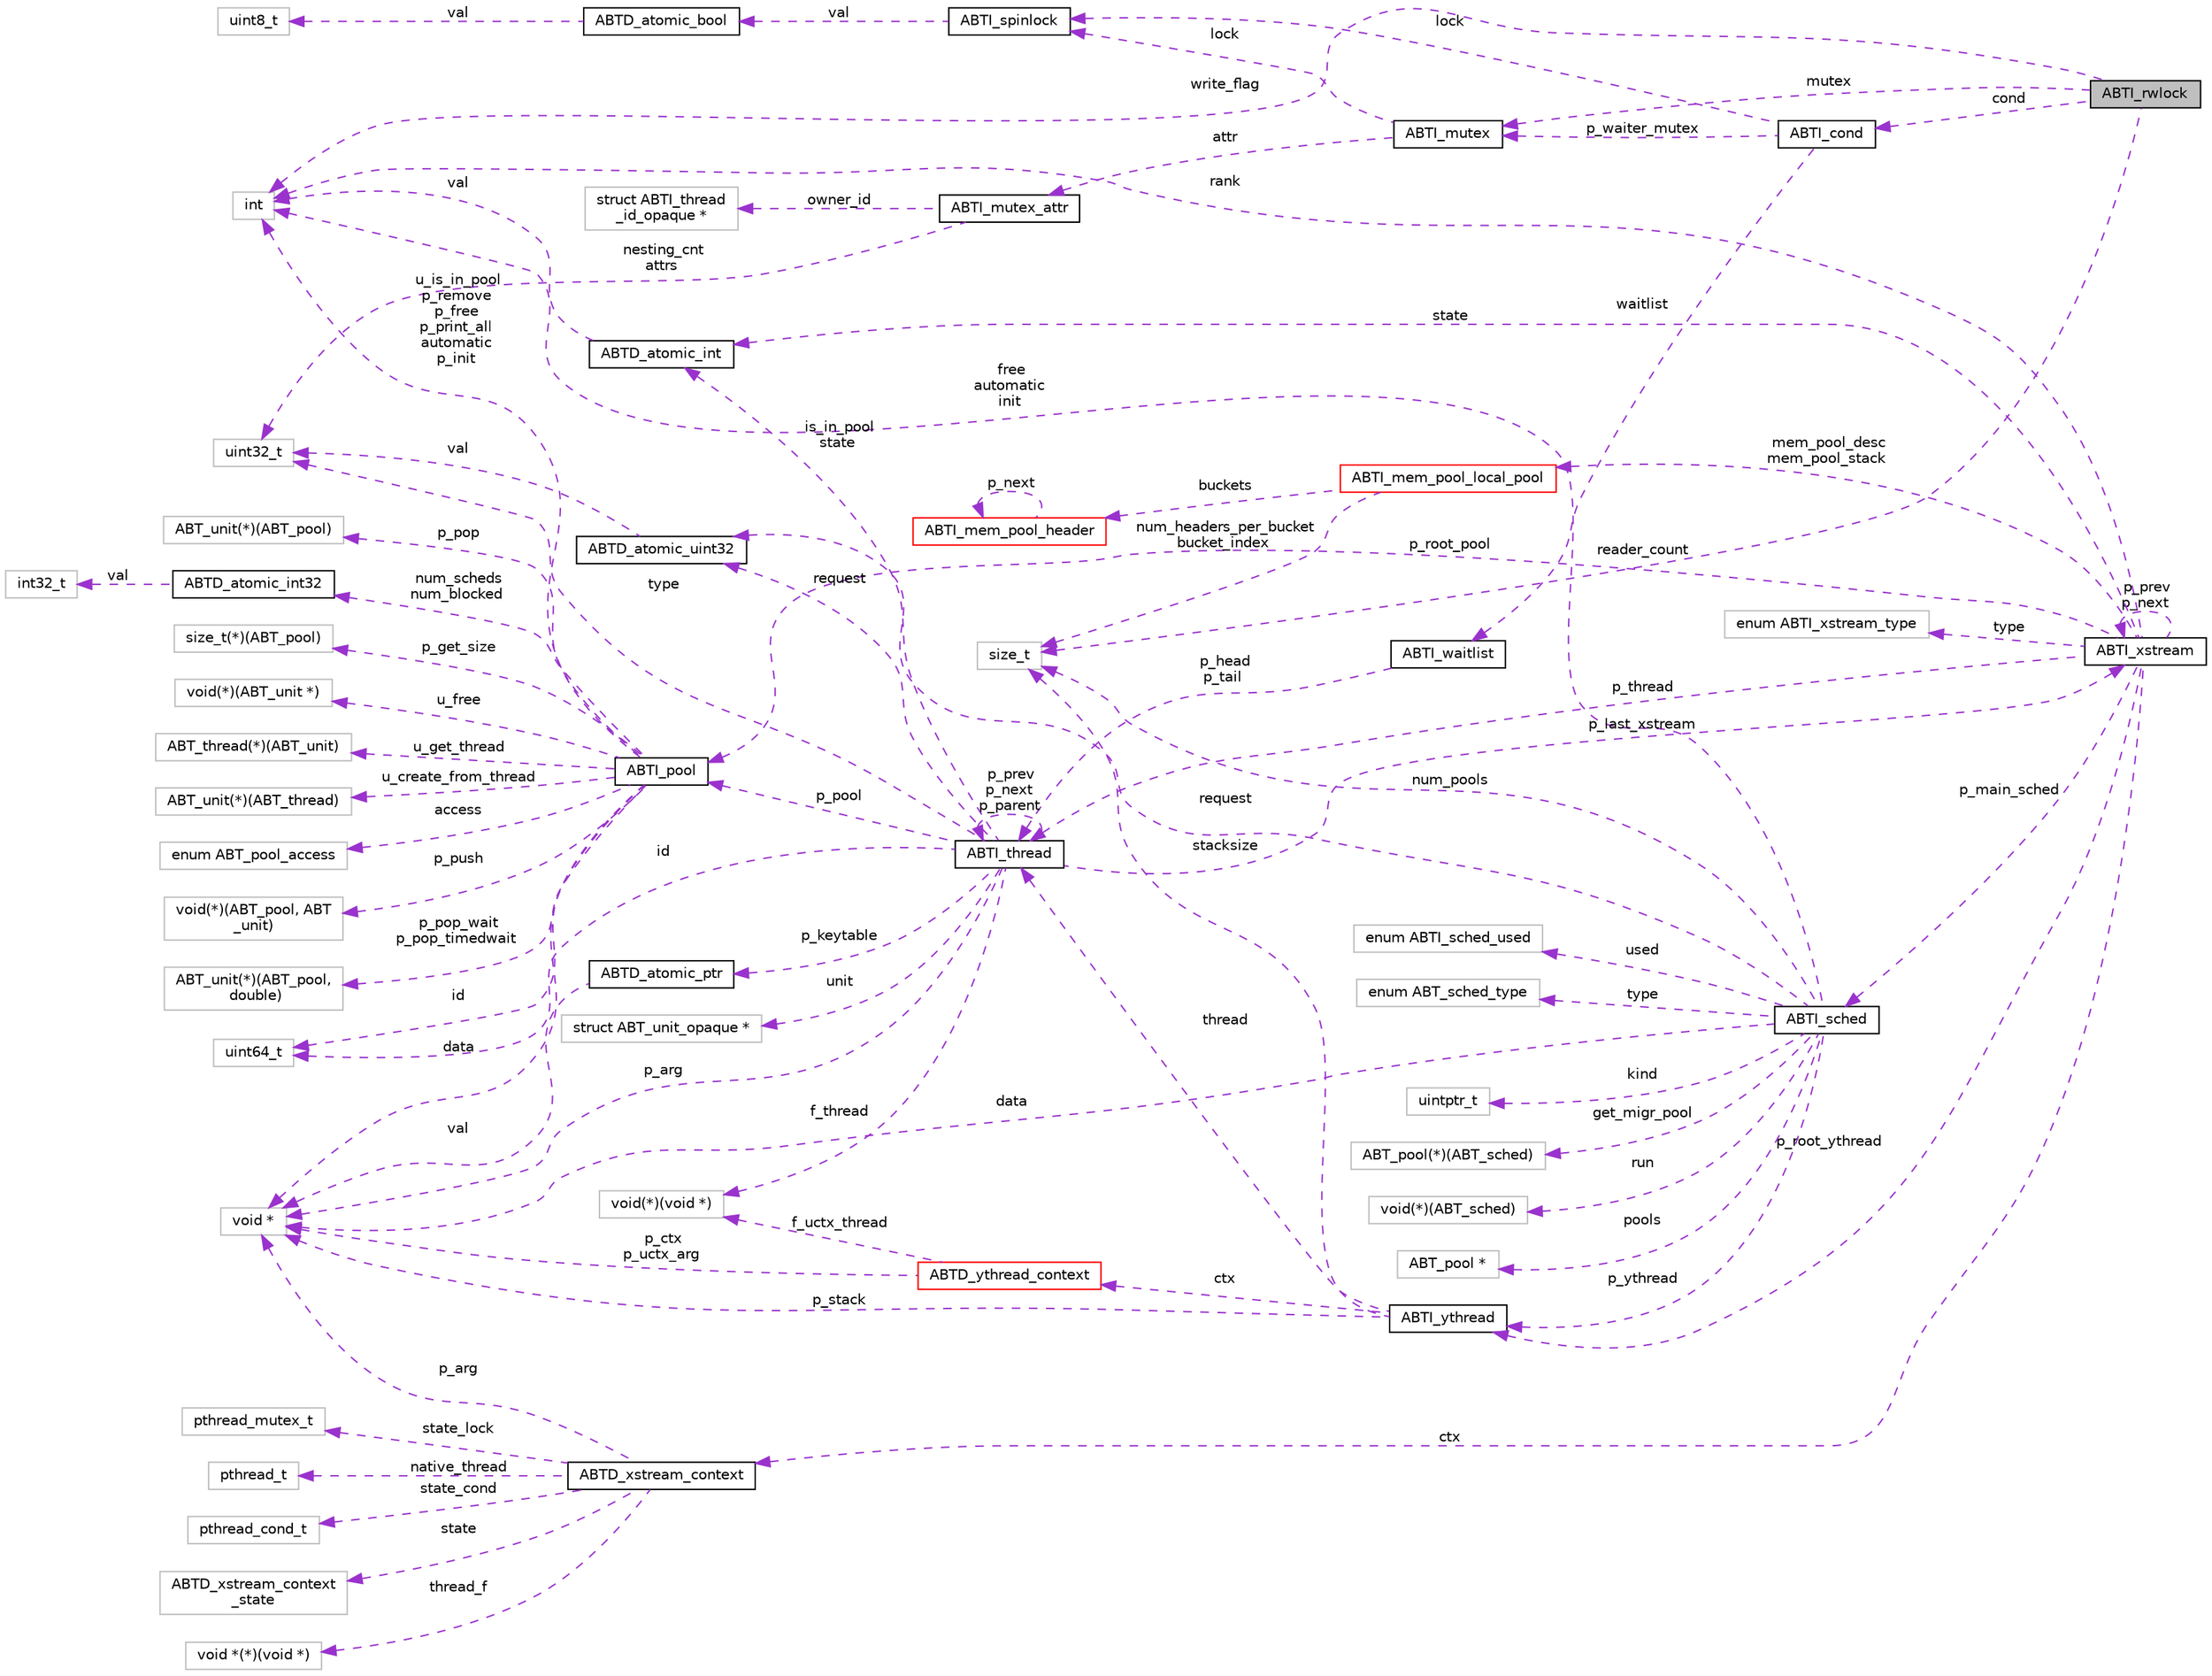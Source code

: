 digraph "ABTI_rwlock"
{
  edge [fontname="Helvetica",fontsize="10",labelfontname="Helvetica",labelfontsize="10"];
  node [fontname="Helvetica",fontsize="10",shape=record];
  rankdir="LR";
  Node1 [label="ABTI_rwlock",height=0.2,width=0.4,color="black", fillcolor="grey75", style="filled" fontcolor="black"];
  Node2 -> Node1 [dir="back",color="darkorchid3",fontsize="10",style="dashed",label=" mutex" ,fontname="Helvetica"];
  Node2 [label="ABTI_mutex",height=0.2,width=0.4,color="black", fillcolor="white", style="filled",URL="$d5/d57/structABTI__mutex.html"];
  Node3 -> Node2 [dir="back",color="darkorchid3",fontsize="10",style="dashed",label=" lock" ,fontname="Helvetica"];
  Node3 [label="ABTI_spinlock",height=0.2,width=0.4,color="black", fillcolor="white", style="filled",URL="$dc/d81/structABTI__spinlock.html"];
  Node4 -> Node3 [dir="back",color="darkorchid3",fontsize="10",style="dashed",label=" val" ,fontname="Helvetica"];
  Node4 [label="ABTD_atomic_bool",height=0.2,width=0.4,color="black", fillcolor="white", style="filled",URL="$df/d2c/structABTD__atomic__bool.html"];
  Node5 -> Node4 [dir="back",color="darkorchid3",fontsize="10",style="dashed",label=" val" ,fontname="Helvetica"];
  Node5 [label="uint8_t",height=0.2,width=0.4,color="grey75", fillcolor="white", style="filled"];
  Node6 -> Node2 [dir="back",color="darkorchid3",fontsize="10",style="dashed",label=" attr" ,fontname="Helvetica"];
  Node6 [label="ABTI_mutex_attr",height=0.2,width=0.4,color="black", fillcolor="white", style="filled",URL="$df/de7/structABTI__mutex__attr.html"];
  Node7 -> Node6 [dir="back",color="darkorchid3",fontsize="10",style="dashed",label=" nesting_cnt\nattrs" ,fontname="Helvetica"];
  Node7 [label="uint32_t",height=0.2,width=0.4,color="grey75", fillcolor="white", style="filled"];
  Node8 -> Node6 [dir="back",color="darkorchid3",fontsize="10",style="dashed",label=" owner_id" ,fontname="Helvetica"];
  Node8 [label="struct ABTI_thread\l_id_opaque *",height=0.2,width=0.4,color="grey75", fillcolor="white", style="filled"];
  Node9 -> Node1 [dir="back",color="darkorchid3",fontsize="10",style="dashed",label=" cond" ,fontname="Helvetica"];
  Node9 [label="ABTI_cond",height=0.2,width=0.4,color="black", fillcolor="white", style="filled",URL="$d6/d10/structABTI__cond.html"];
  Node2 -> Node9 [dir="back",color="darkorchid3",fontsize="10",style="dashed",label=" p_waiter_mutex" ,fontname="Helvetica"];
  Node3 -> Node9 [dir="back",color="darkorchid3",fontsize="10",style="dashed",label=" lock" ,fontname="Helvetica"];
  Node10 -> Node9 [dir="back",color="darkorchid3",fontsize="10",style="dashed",label=" waitlist" ,fontname="Helvetica"];
  Node10 [label="ABTI_waitlist",height=0.2,width=0.4,color="black", fillcolor="white", style="filled",URL="$dd/d00/structABTI__waitlist.html"];
  Node11 -> Node10 [dir="back",color="darkorchid3",fontsize="10",style="dashed",label=" p_head\np_tail" ,fontname="Helvetica"];
  Node11 [label="ABTI_thread",height=0.2,width=0.4,color="black", fillcolor="white", style="filled",URL="$d3/d55/structABTI__thread.html"];
  Node12 -> Node11 [dir="back",color="darkorchid3",fontsize="10",style="dashed",label=" f_thread" ,fontname="Helvetica"];
  Node12 [label="void(*)(void *)",height=0.2,width=0.4,color="grey75", fillcolor="white", style="filled"];
  Node13 -> Node11 [dir="back",color="darkorchid3",fontsize="10",style="dashed",label=" id" ,fontname="Helvetica"];
  Node13 [label="uint64_t",height=0.2,width=0.4,color="grey75", fillcolor="white", style="filled"];
  Node11 -> Node11 [dir="back",color="darkorchid3",fontsize="10",style="dashed",label=" p_prev\np_next\np_parent" ,fontname="Helvetica"];
  Node14 -> Node11 [dir="back",color="darkorchid3",fontsize="10",style="dashed",label=" p_pool" ,fontname="Helvetica"];
  Node14 [label="ABTI_pool",height=0.2,width=0.4,color="black", fillcolor="white", style="filled",URL="$df/d65/structABTI__pool.html"];
  Node15 -> Node14 [dir="back",color="darkorchid3",fontsize="10",style="dashed",label=" p_get_size" ,fontname="Helvetica"];
  Node15 [label="size_t(*)(ABT_pool)",height=0.2,width=0.4,color="grey75", fillcolor="white", style="filled"];
  Node16 -> Node14 [dir="back",color="darkorchid3",fontsize="10",style="dashed",label=" u_free" ,fontname="Helvetica"];
  Node16 [label="void(*)(ABT_unit *)",height=0.2,width=0.4,color="grey75", fillcolor="white", style="filled"];
  Node17 -> Node14 [dir="back",color="darkorchid3",fontsize="10",style="dashed",label=" u_get_thread" ,fontname="Helvetica"];
  Node17 [label="ABT_thread(*)(ABT_unit)",height=0.2,width=0.4,color="grey75", fillcolor="white", style="filled"];
  Node18 -> Node14 [dir="back",color="darkorchid3",fontsize="10",style="dashed",label=" u_create_from_thread" ,fontname="Helvetica"];
  Node18 [label="ABT_unit(*)(ABT_thread)",height=0.2,width=0.4,color="grey75", fillcolor="white", style="filled"];
  Node13 -> Node14 [dir="back",color="darkorchid3",fontsize="10",style="dashed",label=" id" ,fontname="Helvetica"];
  Node19 -> Node14 [dir="back",color="darkorchid3",fontsize="10",style="dashed",label=" access" ,fontname="Helvetica"];
  Node19 [label="enum ABT_pool_access",height=0.2,width=0.4,color="grey75", fillcolor="white", style="filled"];
  Node20 -> Node14 [dir="back",color="darkorchid3",fontsize="10",style="dashed",label=" p_push" ,fontname="Helvetica"];
  Node20 [label="void(*)(ABT_pool, ABT\l_unit)",height=0.2,width=0.4,color="grey75", fillcolor="white", style="filled"];
  Node21 -> Node14 [dir="back",color="darkorchid3",fontsize="10",style="dashed",label=" p_pop_wait\np_pop_timedwait" ,fontname="Helvetica"];
  Node21 [label="ABT_unit(*)(ABT_pool,\l double)",height=0.2,width=0.4,color="grey75", fillcolor="white", style="filled"];
  Node22 -> Node14 [dir="back",color="darkorchid3",fontsize="10",style="dashed",label=" u_is_in_pool\np_remove\np_free\np_print_all\nautomatic\np_init" ,fontname="Helvetica"];
  Node22 [label="int",height=0.2,width=0.4,color="grey75", fillcolor="white", style="filled"];
  Node23 -> Node14 [dir="back",color="darkorchid3",fontsize="10",style="dashed",label=" num_scheds\nnum_blocked" ,fontname="Helvetica"];
  Node23 [label="ABTD_atomic_int32",height=0.2,width=0.4,color="black", fillcolor="white", style="filled",URL="$db/d9a/structABTD__atomic__int32.html"];
  Node24 -> Node23 [dir="back",color="darkorchid3",fontsize="10",style="dashed",label=" val" ,fontname="Helvetica"];
  Node24 [label="int32_t",height=0.2,width=0.4,color="grey75", fillcolor="white", style="filled"];
  Node25 -> Node14 [dir="back",color="darkorchid3",fontsize="10",style="dashed",label=" p_pop" ,fontname="Helvetica"];
  Node25 [label="ABT_unit(*)(ABT_pool)",height=0.2,width=0.4,color="grey75", fillcolor="white", style="filled"];
  Node26 -> Node14 [dir="back",color="darkorchid3",fontsize="10",style="dashed",label=" data" ,fontname="Helvetica"];
  Node26 [label="void *",height=0.2,width=0.4,color="grey75", fillcolor="white", style="filled"];
  Node27 -> Node11 [dir="back",color="darkorchid3",fontsize="10",style="dashed",label=" p_last_xstream" ,fontname="Helvetica"];
  Node27 [label="ABTI_xstream",height=0.2,width=0.4,color="black", fillcolor="white", style="filled",URL="$dc/d3f/structABTI__xstream.html"];
  Node28 -> Node27 [dir="back",color="darkorchid3",fontsize="10",style="dashed",label=" ctx" ,fontname="Helvetica"];
  Node28 [label="ABTD_xstream_context",height=0.2,width=0.4,color="black", fillcolor="white", style="filled",URL="$df/dec/structABTD__xstream__context.html"];
  Node29 -> Node28 [dir="back",color="darkorchid3",fontsize="10",style="dashed",label=" state" ,fontname="Helvetica"];
  Node29 [label="ABTD_xstream_context\l_state",height=0.2,width=0.4,color="grey75", fillcolor="white", style="filled"];
  Node30 -> Node28 [dir="back",color="darkorchid3",fontsize="10",style="dashed",label=" thread_f" ,fontname="Helvetica"];
  Node30 [label="void *(*)(void *)",height=0.2,width=0.4,color="grey75", fillcolor="white", style="filled"];
  Node31 -> Node28 [dir="back",color="darkorchid3",fontsize="10",style="dashed",label=" state_lock" ,fontname="Helvetica"];
  Node31 [label="pthread_mutex_t",height=0.2,width=0.4,color="grey75", fillcolor="white", style="filled"];
  Node32 -> Node28 [dir="back",color="darkorchid3",fontsize="10",style="dashed",label=" native_thread" ,fontname="Helvetica"];
  Node32 [label="pthread_t",height=0.2,width=0.4,color="grey75", fillcolor="white", style="filled"];
  Node33 -> Node28 [dir="back",color="darkorchid3",fontsize="10",style="dashed",label=" state_cond" ,fontname="Helvetica"];
  Node33 [label="pthread_cond_t",height=0.2,width=0.4,color="grey75", fillcolor="white", style="filled"];
  Node26 -> Node28 [dir="back",color="darkorchid3",fontsize="10",style="dashed",label=" p_arg" ,fontname="Helvetica"];
  Node11 -> Node27 [dir="back",color="darkorchid3",fontsize="10",style="dashed",label=" p_thread" ,fontname="Helvetica"];
  Node34 -> Node27 [dir="back",color="darkorchid3",fontsize="10",style="dashed",label=" p_main_sched" ,fontname="Helvetica"];
  Node34 [label="ABTI_sched",height=0.2,width=0.4,color="black", fillcolor="white", style="filled",URL="$d0/dd5/structABTI__sched.html"];
  Node35 -> Node34 [dir="back",color="darkorchid3",fontsize="10",style="dashed",label=" get_migr_pool" ,fontname="Helvetica"];
  Node35 [label="ABT_pool(*)(ABT_sched)",height=0.2,width=0.4,color="grey75", fillcolor="white", style="filled"];
  Node36 -> Node34 [dir="back",color="darkorchid3",fontsize="10",style="dashed",label=" p_ythread" ,fontname="Helvetica"];
  Node36 [label="ABTI_ythread",height=0.2,width=0.4,color="black", fillcolor="white", style="filled",URL="$d5/d5f/structABTI__ythread.html"];
  Node11 -> Node36 [dir="back",color="darkorchid3",fontsize="10",style="dashed",label=" thread" ,fontname="Helvetica"];
  Node37 -> Node36 [dir="back",color="darkorchid3",fontsize="10",style="dashed",label=" stacksize" ,fontname="Helvetica"];
  Node37 [label="size_t",height=0.2,width=0.4,color="grey75", fillcolor="white", style="filled"];
  Node38 -> Node36 [dir="back",color="darkorchid3",fontsize="10",style="dashed",label=" ctx" ,fontname="Helvetica"];
  Node38 [label="ABTD_ythread_context",height=0.2,width=0.4,color="red", fillcolor="white", style="filled",URL="$d8/df3/structABTD__ythread__context.html"];
  Node12 -> Node38 [dir="back",color="darkorchid3",fontsize="10",style="dashed",label=" f_uctx_thread" ,fontname="Helvetica"];
  Node26 -> Node38 [dir="back",color="darkorchid3",fontsize="10",style="dashed",label=" p_ctx\np_uctx_arg" ,fontname="Helvetica"];
  Node26 -> Node36 [dir="back",color="darkorchid3",fontsize="10",style="dashed",label=" p_stack" ,fontname="Helvetica"];
  Node37 -> Node34 [dir="back",color="darkorchid3",fontsize="10",style="dashed",label=" num_pools" ,fontname="Helvetica"];
  Node22 -> Node34 [dir="back",color="darkorchid3",fontsize="10",style="dashed",label=" free\nautomatic\ninit" ,fontname="Helvetica"];
  Node39 -> Node34 [dir="back",color="darkorchid3",fontsize="10",style="dashed",label=" run" ,fontname="Helvetica"];
  Node39 [label="void(*)(ABT_sched)",height=0.2,width=0.4,color="grey75", fillcolor="white", style="filled"];
  Node40 -> Node34 [dir="back",color="darkorchid3",fontsize="10",style="dashed",label=" pools" ,fontname="Helvetica"];
  Node40 [label="ABT_pool *",height=0.2,width=0.4,color="grey75", fillcolor="white", style="filled"];
  Node41 -> Node34 [dir="back",color="darkorchid3",fontsize="10",style="dashed",label=" request" ,fontname="Helvetica"];
  Node41 [label="ABTD_atomic_uint32",height=0.2,width=0.4,color="black", fillcolor="white", style="filled",URL="$db/df7/structABTD__atomic__uint32.html"];
  Node7 -> Node41 [dir="back",color="darkorchid3",fontsize="10",style="dashed",label=" val" ,fontname="Helvetica"];
  Node42 -> Node34 [dir="back",color="darkorchid3",fontsize="10",style="dashed",label=" used" ,fontname="Helvetica"];
  Node42 [label="enum ABTI_sched_used",height=0.2,width=0.4,color="grey75", fillcolor="white", style="filled"];
  Node26 -> Node34 [dir="back",color="darkorchid3",fontsize="10",style="dashed",label=" data" ,fontname="Helvetica"];
  Node43 -> Node34 [dir="back",color="darkorchid3",fontsize="10",style="dashed",label=" type" ,fontname="Helvetica"];
  Node43 [label="enum ABT_sched_type",height=0.2,width=0.4,color="grey75", fillcolor="white", style="filled"];
  Node44 -> Node34 [dir="back",color="darkorchid3",fontsize="10",style="dashed",label=" kind" ,fontname="Helvetica"];
  Node44 [label="uintptr_t",height=0.2,width=0.4,color="grey75", fillcolor="white", style="filled"];
  Node36 -> Node27 [dir="back",color="darkorchid3",fontsize="10",style="dashed",label=" p_root_ythread" ,fontname="Helvetica"];
  Node14 -> Node27 [dir="back",color="darkorchid3",fontsize="10",style="dashed",label=" p_root_pool" ,fontname="Helvetica"];
  Node45 -> Node27 [dir="back",color="darkorchid3",fontsize="10",style="dashed",label=" type" ,fontname="Helvetica"];
  Node45 [label="enum ABTI_xstream_type",height=0.2,width=0.4,color="grey75", fillcolor="white", style="filled"];
  Node27 -> Node27 [dir="back",color="darkorchid3",fontsize="10",style="dashed",label=" p_prev\np_next" ,fontname="Helvetica"];
  Node46 -> Node27 [dir="back",color="darkorchid3",fontsize="10",style="dashed",label=" state" ,fontname="Helvetica"];
  Node46 [label="ABTD_atomic_int",height=0.2,width=0.4,color="black", fillcolor="white", style="filled",URL="$d5/df5/structABTD__atomic__int.html"];
  Node22 -> Node46 [dir="back",color="darkorchid3",fontsize="10",style="dashed",label=" val" ,fontname="Helvetica"];
  Node22 -> Node27 [dir="back",color="darkorchid3",fontsize="10",style="dashed",label=" rank" ,fontname="Helvetica"];
  Node47 -> Node27 [dir="back",color="darkorchid3",fontsize="10",style="dashed",label=" mem_pool_desc\nmem_pool_stack" ,fontname="Helvetica"];
  Node47 [label="ABTI_mem_pool_local_pool",height=0.2,width=0.4,color="red", fillcolor="white", style="filled",URL="$d6/d69/structABTI__mem__pool__local__pool.html"];
  Node37 -> Node47 [dir="back",color="darkorchid3",fontsize="10",style="dashed",label=" num_headers_per_bucket\nbucket_index" ,fontname="Helvetica"];
  Node48 -> Node47 [dir="back",color="darkorchid3",fontsize="10",style="dashed",label=" buckets" ,fontname="Helvetica"];
  Node48 [label="ABTI_mem_pool_header",height=0.2,width=0.4,color="red", fillcolor="white", style="filled",URL="$de/d24/structABTI__mem__pool__header.html"];
  Node48 -> Node48 [dir="back",color="darkorchid3",fontsize="10",style="dashed",label=" p_next" ,fontname="Helvetica"];
  Node7 -> Node11 [dir="back",color="darkorchid3",fontsize="10",style="dashed",label=" type" ,fontname="Helvetica"];
  Node46 -> Node11 [dir="back",color="darkorchid3",fontsize="10",style="dashed",label=" is_in_pool\nstate" ,fontname="Helvetica"];
  Node49 -> Node11 [dir="back",color="darkorchid3",fontsize="10",style="dashed",label=" p_keytable" ,fontname="Helvetica"];
  Node49 [label="ABTD_atomic_ptr",height=0.2,width=0.4,color="black", fillcolor="white", style="filled",URL="$df/d5b/structABTD__atomic__ptr.html"];
  Node26 -> Node49 [dir="back",color="darkorchid3",fontsize="10",style="dashed",label=" val" ,fontname="Helvetica"];
  Node41 -> Node11 [dir="back",color="darkorchid3",fontsize="10",style="dashed",label=" request" ,fontname="Helvetica"];
  Node26 -> Node11 [dir="back",color="darkorchid3",fontsize="10",style="dashed",label=" p_arg" ,fontname="Helvetica"];
  Node50 -> Node11 [dir="back",color="darkorchid3",fontsize="10",style="dashed",label=" unit" ,fontname="Helvetica"];
  Node50 [label="struct ABT_unit_opaque *",height=0.2,width=0.4,color="grey75", fillcolor="white", style="filled"];
  Node37 -> Node1 [dir="back",color="darkorchid3",fontsize="10",style="dashed",label=" reader_count" ,fontname="Helvetica"];
  Node22 -> Node1 [dir="back",color="darkorchid3",fontsize="10",style="dashed",label=" write_flag" ,fontname="Helvetica"];
}
